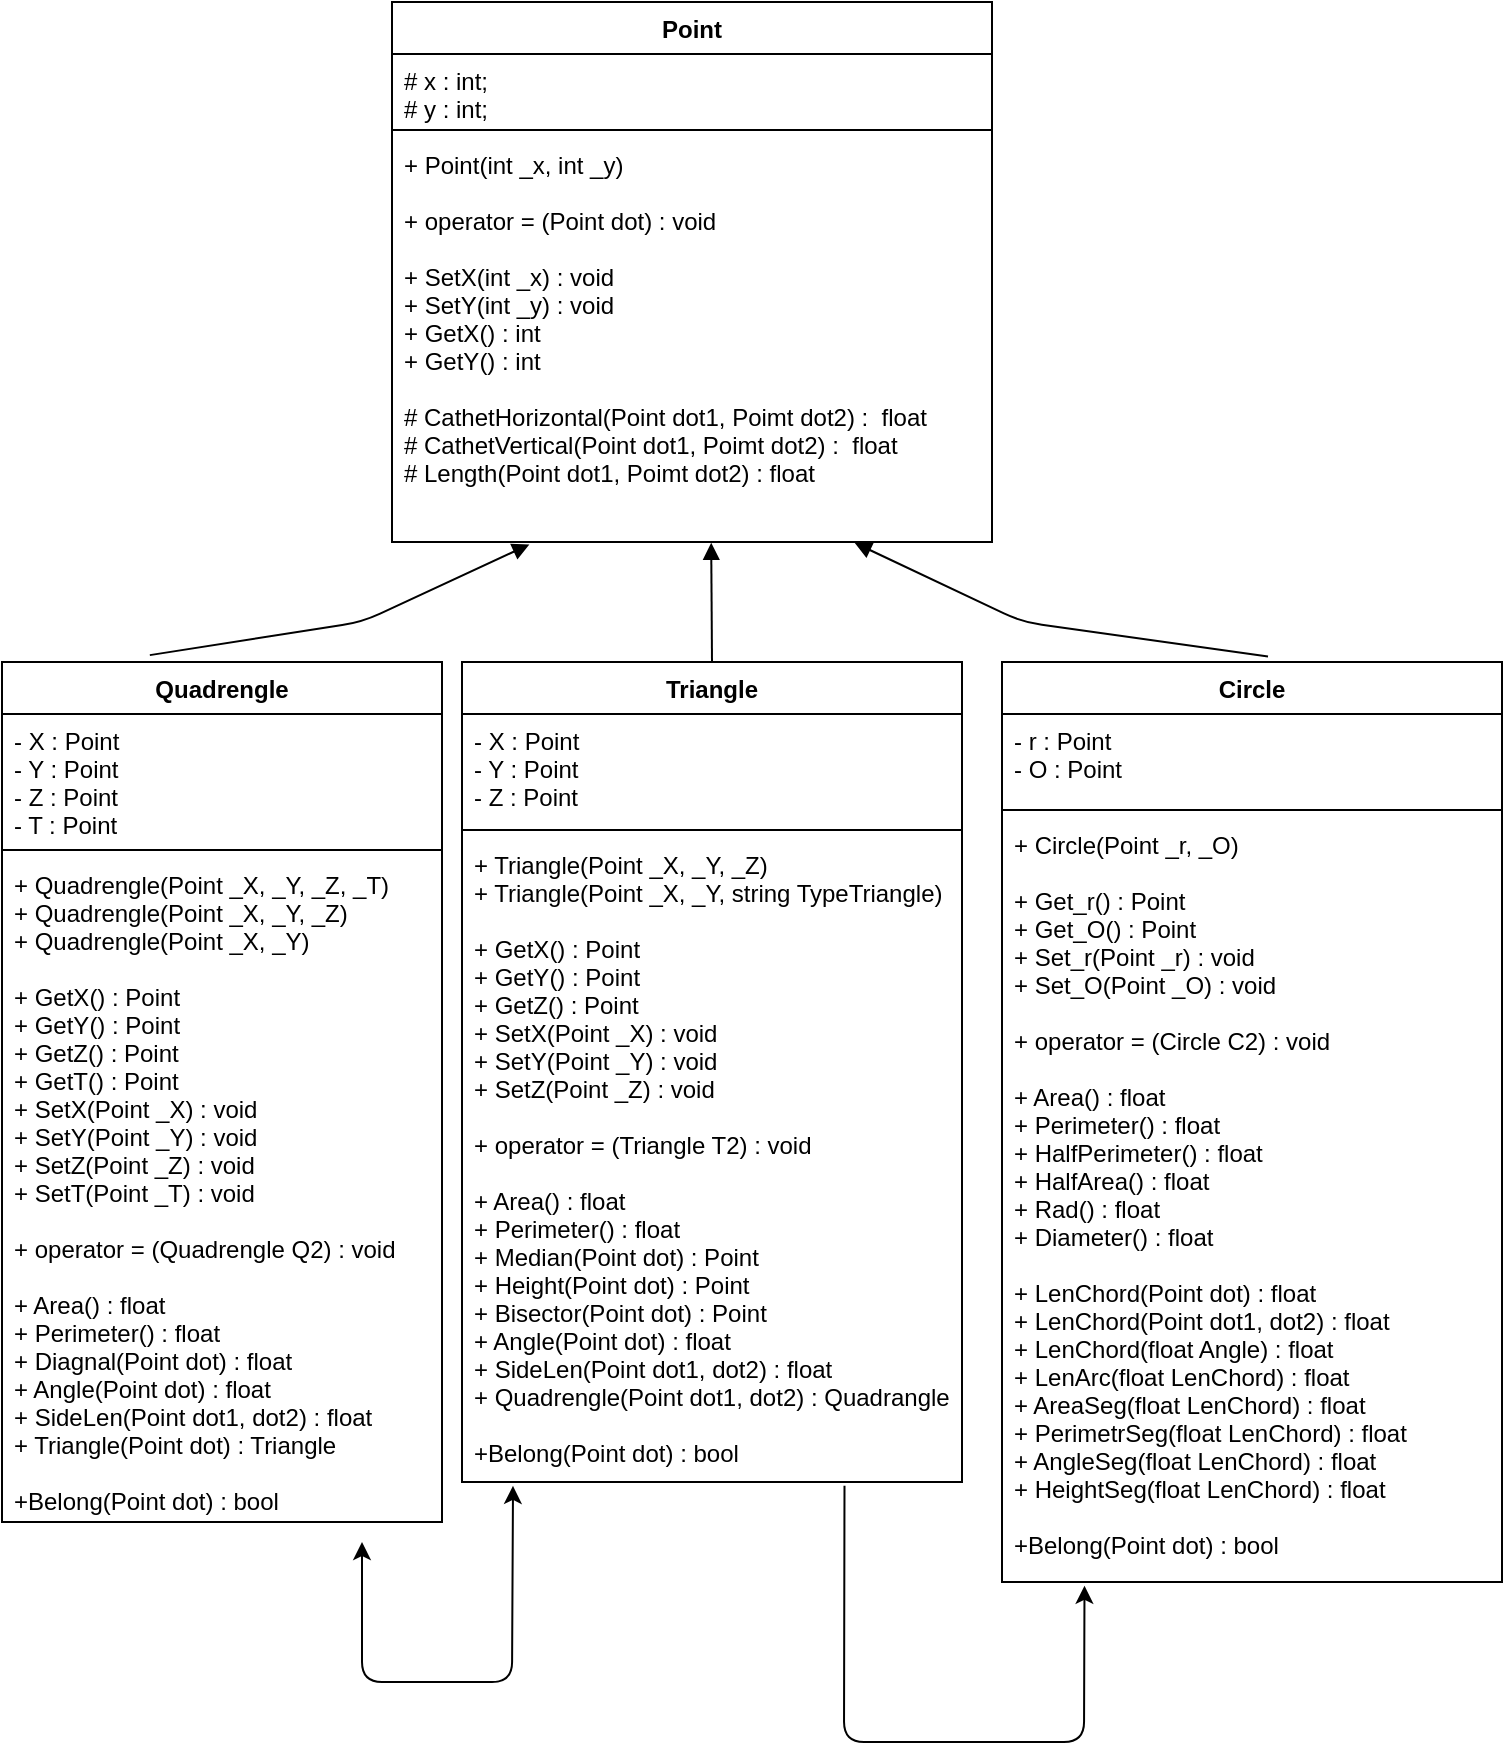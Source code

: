 <mxfile version="12.2.2" type="device" pages="1"><diagram id="SC8gfcgnWcTTP4QlGTLK" name="Страница 1"><mxGraphModel dx="912" dy="363" grid="1" gridSize="10" guides="1" tooltips="1" connect="1" arrows="1" fold="1" page="1" pageScale="1" pageWidth="827" pageHeight="1169" math="0" shadow="0"><root><mxCell id="0"/><mxCell id="1" parent="0"/><mxCell id="Up7vEMHOviOV7Av3Ovxm-5" value="Point" style="swimlane;fontStyle=1;align=center;verticalAlign=top;childLayout=stackLayout;horizontal=1;startSize=26;horizontalStack=0;resizeParent=1;resizeParentMax=0;resizeLast=0;collapsible=1;marginBottom=0;" vertex="1" parent="1"><mxGeometry x="215" y="30" width="300" height="270" as="geometry"><mxRectangle x="215" y="30" width="60" height="26" as="alternateBounds"/></mxGeometry></mxCell><mxCell id="Up7vEMHOviOV7Av3Ovxm-6" value="# x : int;&#10;# y : int;" style="text;strokeColor=none;fillColor=none;align=left;verticalAlign=top;spacingLeft=4;spacingRight=4;overflow=hidden;rotatable=0;points=[[0,0.5],[1,0.5]];portConstraint=eastwest;" vertex="1" parent="Up7vEMHOviOV7Av3Ovxm-5"><mxGeometry y="26" width="300" height="34" as="geometry"/></mxCell><mxCell id="Up7vEMHOviOV7Av3Ovxm-7" value="" style="line;strokeWidth=1;fillColor=none;align=left;verticalAlign=middle;spacingTop=-1;spacingLeft=3;spacingRight=3;rotatable=0;labelPosition=right;points=[];portConstraint=eastwest;" vertex="1" parent="Up7vEMHOviOV7Av3Ovxm-5"><mxGeometry y="60" width="300" height="8" as="geometry"/></mxCell><mxCell id="Up7vEMHOviOV7Av3Ovxm-8" value="+ Point(int _x, int _y)&#10;&#10;+ operator = (Point dot) : void&#10;&#10;+ SetX(int _x) : void&#10;+ SetY(int _y) : void &#10;+ GetX() : int&#10;+ GetY() : int&#10;&#10;# CathetHorizontal(Point dot1, Poimt dot2) :  float&#10;# CathetVertical(Point dot1, Poimt dot2) :  float&#10;# Length(Point dot1, Poimt dot2) : float" style="text;strokeColor=none;fillColor=none;align=left;verticalAlign=top;spacingLeft=4;spacingRight=4;overflow=hidden;rotatable=0;points=[[0,0.5],[1,0.5]];portConstraint=eastwest;" vertex="1" parent="Up7vEMHOviOV7Av3Ovxm-5"><mxGeometry y="68" width="300" height="202" as="geometry"/></mxCell><mxCell id="Up7vEMHOviOV7Av3Ovxm-9" value="Quadrengle" style="swimlane;fontStyle=1;align=center;verticalAlign=top;childLayout=stackLayout;horizontal=1;startSize=26;horizontalStack=0;resizeParent=1;resizeParentMax=0;resizeLast=0;collapsible=1;marginBottom=0;" vertex="1" parent="1"><mxGeometry x="20" y="360" width="220" height="430" as="geometry"><mxRectangle x="20" y="360" width="100" height="26" as="alternateBounds"/></mxGeometry></mxCell><mxCell id="Up7vEMHOviOV7Av3Ovxm-10" value="- X : Point&#10;- Y : Point&#10;- Z : Point&#10;- T : Point" style="text;strokeColor=none;fillColor=none;align=left;verticalAlign=top;spacingLeft=4;spacingRight=4;overflow=hidden;rotatable=0;points=[[0,0.5],[1,0.5]];portConstraint=eastwest;" vertex="1" parent="Up7vEMHOviOV7Av3Ovxm-9"><mxGeometry y="26" width="220" height="64" as="geometry"/></mxCell><mxCell id="Up7vEMHOviOV7Av3Ovxm-11" value="" style="line;strokeWidth=1;fillColor=none;align=left;verticalAlign=middle;spacingTop=-1;spacingLeft=3;spacingRight=3;rotatable=0;labelPosition=right;points=[];portConstraint=eastwest;" vertex="1" parent="Up7vEMHOviOV7Av3Ovxm-9"><mxGeometry y="90" width="220" height="8" as="geometry"/></mxCell><mxCell id="Up7vEMHOviOV7Av3Ovxm-12" value="+ Quadrengle(Point _X, _Y, _Z, _T)&#10;+ Quadrengle(Point _X, _Y, _Z)&#10;+ Quadrengle(Point _X, _Y)&#10;&#10;+ GetX() : Point&#10;+ GetY() : Point&#10;+ GetZ() : Point&#10;+ GetT() : Point&#10;+ SetX(Point _X) : void&#10;+ SetY(Point _Y) : void&#10;+ SetZ(Point _Z) : void&#10;+ SetT(Point _T) : void&#10;&#10;+ operator = (Quadrengle Q2) : void&#10;&#10;+ Area() : float&#10;+ Perimeter() : float&#10;+ Diagnal(Point dot) : float&#10;+ Angle(Point dot) : float&#10;+ SideLen(Point dot1, dot2) : float&#10;+ Triangle(Point dot) : Triangle&#10;&#10;+Belong(Point dot) : bool&#10;" style="text;strokeColor=none;fillColor=none;align=left;verticalAlign=top;spacingLeft=4;spacingRight=4;overflow=hidden;rotatable=0;points=[[0,0.5],[1,0.5]];portConstraint=eastwest;" vertex="1" parent="Up7vEMHOviOV7Av3Ovxm-9"><mxGeometry y="98" width="220" height="332" as="geometry"/></mxCell><mxCell id="Up7vEMHOviOV7Av3Ovxm-13" value="Triangle" style="swimlane;fontStyle=1;align=center;verticalAlign=top;childLayout=stackLayout;horizontal=1;startSize=26;horizontalStack=0;resizeParent=1;resizeParentMax=0;resizeLast=0;collapsible=1;marginBottom=0;" vertex="1" parent="1"><mxGeometry x="250" y="360" width="250" height="410" as="geometry"><mxRectangle x="250" y="360" width="80" height="26" as="alternateBounds"/></mxGeometry></mxCell><mxCell id="Up7vEMHOviOV7Av3Ovxm-14" value="- X : Point&#10;- Y : Point&#10;- Z : Point" style="text;strokeColor=none;fillColor=none;align=left;verticalAlign=top;spacingLeft=4;spacingRight=4;overflow=hidden;rotatable=0;points=[[0,0.5],[1,0.5]];portConstraint=eastwest;" vertex="1" parent="Up7vEMHOviOV7Av3Ovxm-13"><mxGeometry y="26" width="250" height="54" as="geometry"/></mxCell><mxCell id="Up7vEMHOviOV7Av3Ovxm-15" value="" style="line;strokeWidth=1;fillColor=none;align=left;verticalAlign=middle;spacingTop=-1;spacingLeft=3;spacingRight=3;rotatable=0;labelPosition=right;points=[];portConstraint=eastwest;" vertex="1" parent="Up7vEMHOviOV7Av3Ovxm-13"><mxGeometry y="80" width="250" height="8" as="geometry"/></mxCell><mxCell id="Up7vEMHOviOV7Av3Ovxm-16" value="+ Triangle(Point _X, _Y, _Z)&#10;+ Triangle(Point _X, _Y, string TypeTriangle)&#10;&#10;+ GetX() : Point&#10;+ GetY() : Point&#10;+ GetZ() : Point&#10;+ SetX(Point _X) : void&#10;+ SetY(Point _Y) : void&#10;+ SetZ(Point _Z) : void&#10;&#10;+ operator = (Triangle T2) : void&#10;&#10;+ Area() : float&#10;+ Perimeter() : float&#10;+ Median(Point dot) : Point&#10;+ Height(Point dot) : Point&#10;+ Bisector(Point dot) : Point&#10;+ Angle(Point dot) : float&#10;+ SideLen(Point dot1, dot2) : float&#10;+ Quadrengle(Point dot1, dot2) : Quadrangle&#10;&#10;+Belong(Point dot) : bool" style="text;strokeColor=none;fillColor=none;align=left;verticalAlign=top;spacingLeft=4;spacingRight=4;overflow=hidden;rotatable=0;points=[[0,0.5],[1,0.5]];portConstraint=eastwest;" vertex="1" parent="Up7vEMHOviOV7Av3Ovxm-13"><mxGeometry y="88" width="250" height="322" as="geometry"/></mxCell><mxCell id="Up7vEMHOviOV7Av3Ovxm-17" value="Circle" style="swimlane;fontStyle=1;align=center;verticalAlign=top;childLayout=stackLayout;horizontal=1;startSize=26;horizontalStack=0;resizeParent=1;resizeParentMax=0;resizeLast=0;collapsible=1;marginBottom=0;" vertex="1" parent="1"><mxGeometry x="520" y="360" width="250" height="460" as="geometry"><mxRectangle x="520" y="360" width="60" height="26" as="alternateBounds"/></mxGeometry></mxCell><mxCell id="Up7vEMHOviOV7Av3Ovxm-18" value="- r : Point&#10;- O : Point" style="text;strokeColor=none;fillColor=none;align=left;verticalAlign=top;spacingLeft=4;spacingRight=4;overflow=hidden;rotatable=0;points=[[0,0.5],[1,0.5]];portConstraint=eastwest;" vertex="1" parent="Up7vEMHOviOV7Av3Ovxm-17"><mxGeometry y="26" width="250" height="44" as="geometry"/></mxCell><mxCell id="Up7vEMHOviOV7Av3Ovxm-19" value="" style="line;strokeWidth=1;fillColor=none;align=left;verticalAlign=middle;spacingTop=-1;spacingLeft=3;spacingRight=3;rotatable=0;labelPosition=right;points=[];portConstraint=eastwest;" vertex="1" parent="Up7vEMHOviOV7Av3Ovxm-17"><mxGeometry y="70" width="250" height="8" as="geometry"/></mxCell><mxCell id="Up7vEMHOviOV7Av3Ovxm-20" value="+ Circle(Point _r, _O)&#10;&#10;+ Get_r() : Point&#10;+ Get_O() : Point&#10;+ Set_r(Point _r) : void&#10;+ Set_O(Point _O) : void&#10;&#10;+ operator = (Circle C2) : void&#10;&#10;+ Area() : float&#10;+ Perimeter() : float&#10;+ HalfPerimeter() : float&#10;+ HalfArea() : float&#10;+ Rad() : float&#10;+ Diameter() : float&#10;&#10;+ LenChord(Point dot) : float&#10;+ LenChord(Point dot1, dot2) : float&#10;+ LenChord(float Angle) : float&#10;+ LenArc(float LenChord) : float&#10;+ AreaSeg(float LenChord) : float&#10;+ PerimetrSeg(float LenChord) : float&#10;+ AngleSeg(float LenChord) : float&#10;+ HeightSeg(float LenChord) : float&#10;&#10;+Belong(Point dot) : bool&#10;&#10;" style="text;strokeColor=none;fillColor=none;align=left;verticalAlign=top;spacingLeft=4;spacingRight=4;overflow=hidden;rotatable=0;points=[[0,0.5],[1,0.5]];portConstraint=eastwest;" vertex="1" parent="Up7vEMHOviOV7Av3Ovxm-17"><mxGeometry y="78" width="250" height="382" as="geometry"/></mxCell><mxCell id="Up7vEMHOviOV7Av3Ovxm-26" value="" style="html=1;verticalAlign=bottom;endArrow=block;entryX=0.229;entryY=1.006;entryDx=0;entryDy=0;entryPerimeter=0;exitX=0.336;exitY=-0.008;exitDx=0;exitDy=0;exitPerimeter=0;" edge="1" parent="1" source="Up7vEMHOviOV7Av3Ovxm-9" target="Up7vEMHOviOV7Av3Ovxm-8"><mxGeometry width="80" relative="1" as="geometry"><mxPoint x="120" y="350" as="sourcePoint"/><mxPoint x="270" y="310" as="targetPoint"/><Array as="points"><mxPoint x="200" y="340"/></Array></mxGeometry></mxCell><mxCell id="Up7vEMHOviOV7Av3Ovxm-27" value="" style="html=1;verticalAlign=bottom;endArrow=block;entryX=0.771;entryY=1.002;entryDx=0;entryDy=0;entryPerimeter=0;exitX=0.532;exitY=-0.006;exitDx=0;exitDy=0;exitPerimeter=0;" edge="1" parent="1" source="Up7vEMHOviOV7Av3Ovxm-17" target="Up7vEMHOviOV7Av3Ovxm-8"><mxGeometry width="80" relative="1" as="geometry"><mxPoint x="620" y="350" as="sourcePoint"/><mxPoint x="460" y="310" as="targetPoint"/><Array as="points"><mxPoint x="530" y="340"/></Array></mxGeometry></mxCell><mxCell id="Up7vEMHOviOV7Av3Ovxm-28" value="" style="html=1;verticalAlign=bottom;endArrow=block;exitX=0.5;exitY=0;exitDx=0;exitDy=0;entryX=0.532;entryY=1.002;entryDx=0;entryDy=0;entryPerimeter=0;" edge="1" parent="1" source="Up7vEMHOviOV7Av3Ovxm-13" target="Up7vEMHOviOV7Av3Ovxm-8"><mxGeometry width="80" relative="1" as="geometry"><mxPoint x="374.5" y="350" as="sourcePoint"/><mxPoint x="374.5" y="310" as="targetPoint"/><Array as="points"/></mxGeometry></mxCell><mxCell id="Up7vEMHOviOV7Av3Ovxm-39" value="" style="endArrow=classic;startArrow=classic;html=1;entryX=0.102;entryY=1.006;entryDx=0;entryDy=0;entryPerimeter=0;" edge="1" parent="1" target="Up7vEMHOviOV7Av3Ovxm-16"><mxGeometry width="50" height="50" relative="1" as="geometry"><mxPoint x="200" y="800" as="sourcePoint"/><mxPoint x="275" y="820" as="targetPoint"/><Array as="points"><mxPoint x="200" y="870"/><mxPoint x="275" y="870"/></Array></mxGeometry></mxCell><mxCell id="Up7vEMHOviOV7Av3Ovxm-40" value="" style="endArrow=classic;html=1;entryX=0.165;entryY=1.005;entryDx=0;entryDy=0;entryPerimeter=0;exitX=0.765;exitY=1.006;exitDx=0;exitDy=0;exitPerimeter=0;" edge="1" parent="1" source="Up7vEMHOviOV7Av3Ovxm-16" target="Up7vEMHOviOV7Av3Ovxm-20"><mxGeometry width="50" height="50" relative="1" as="geometry"><mxPoint x="490" y="900" as="sourcePoint"/><mxPoint x="540" y="850" as="targetPoint"/><Array as="points"><mxPoint x="441" y="900"/><mxPoint x="561" y="900"/></Array></mxGeometry></mxCell></root></mxGraphModel></diagram></mxfile>